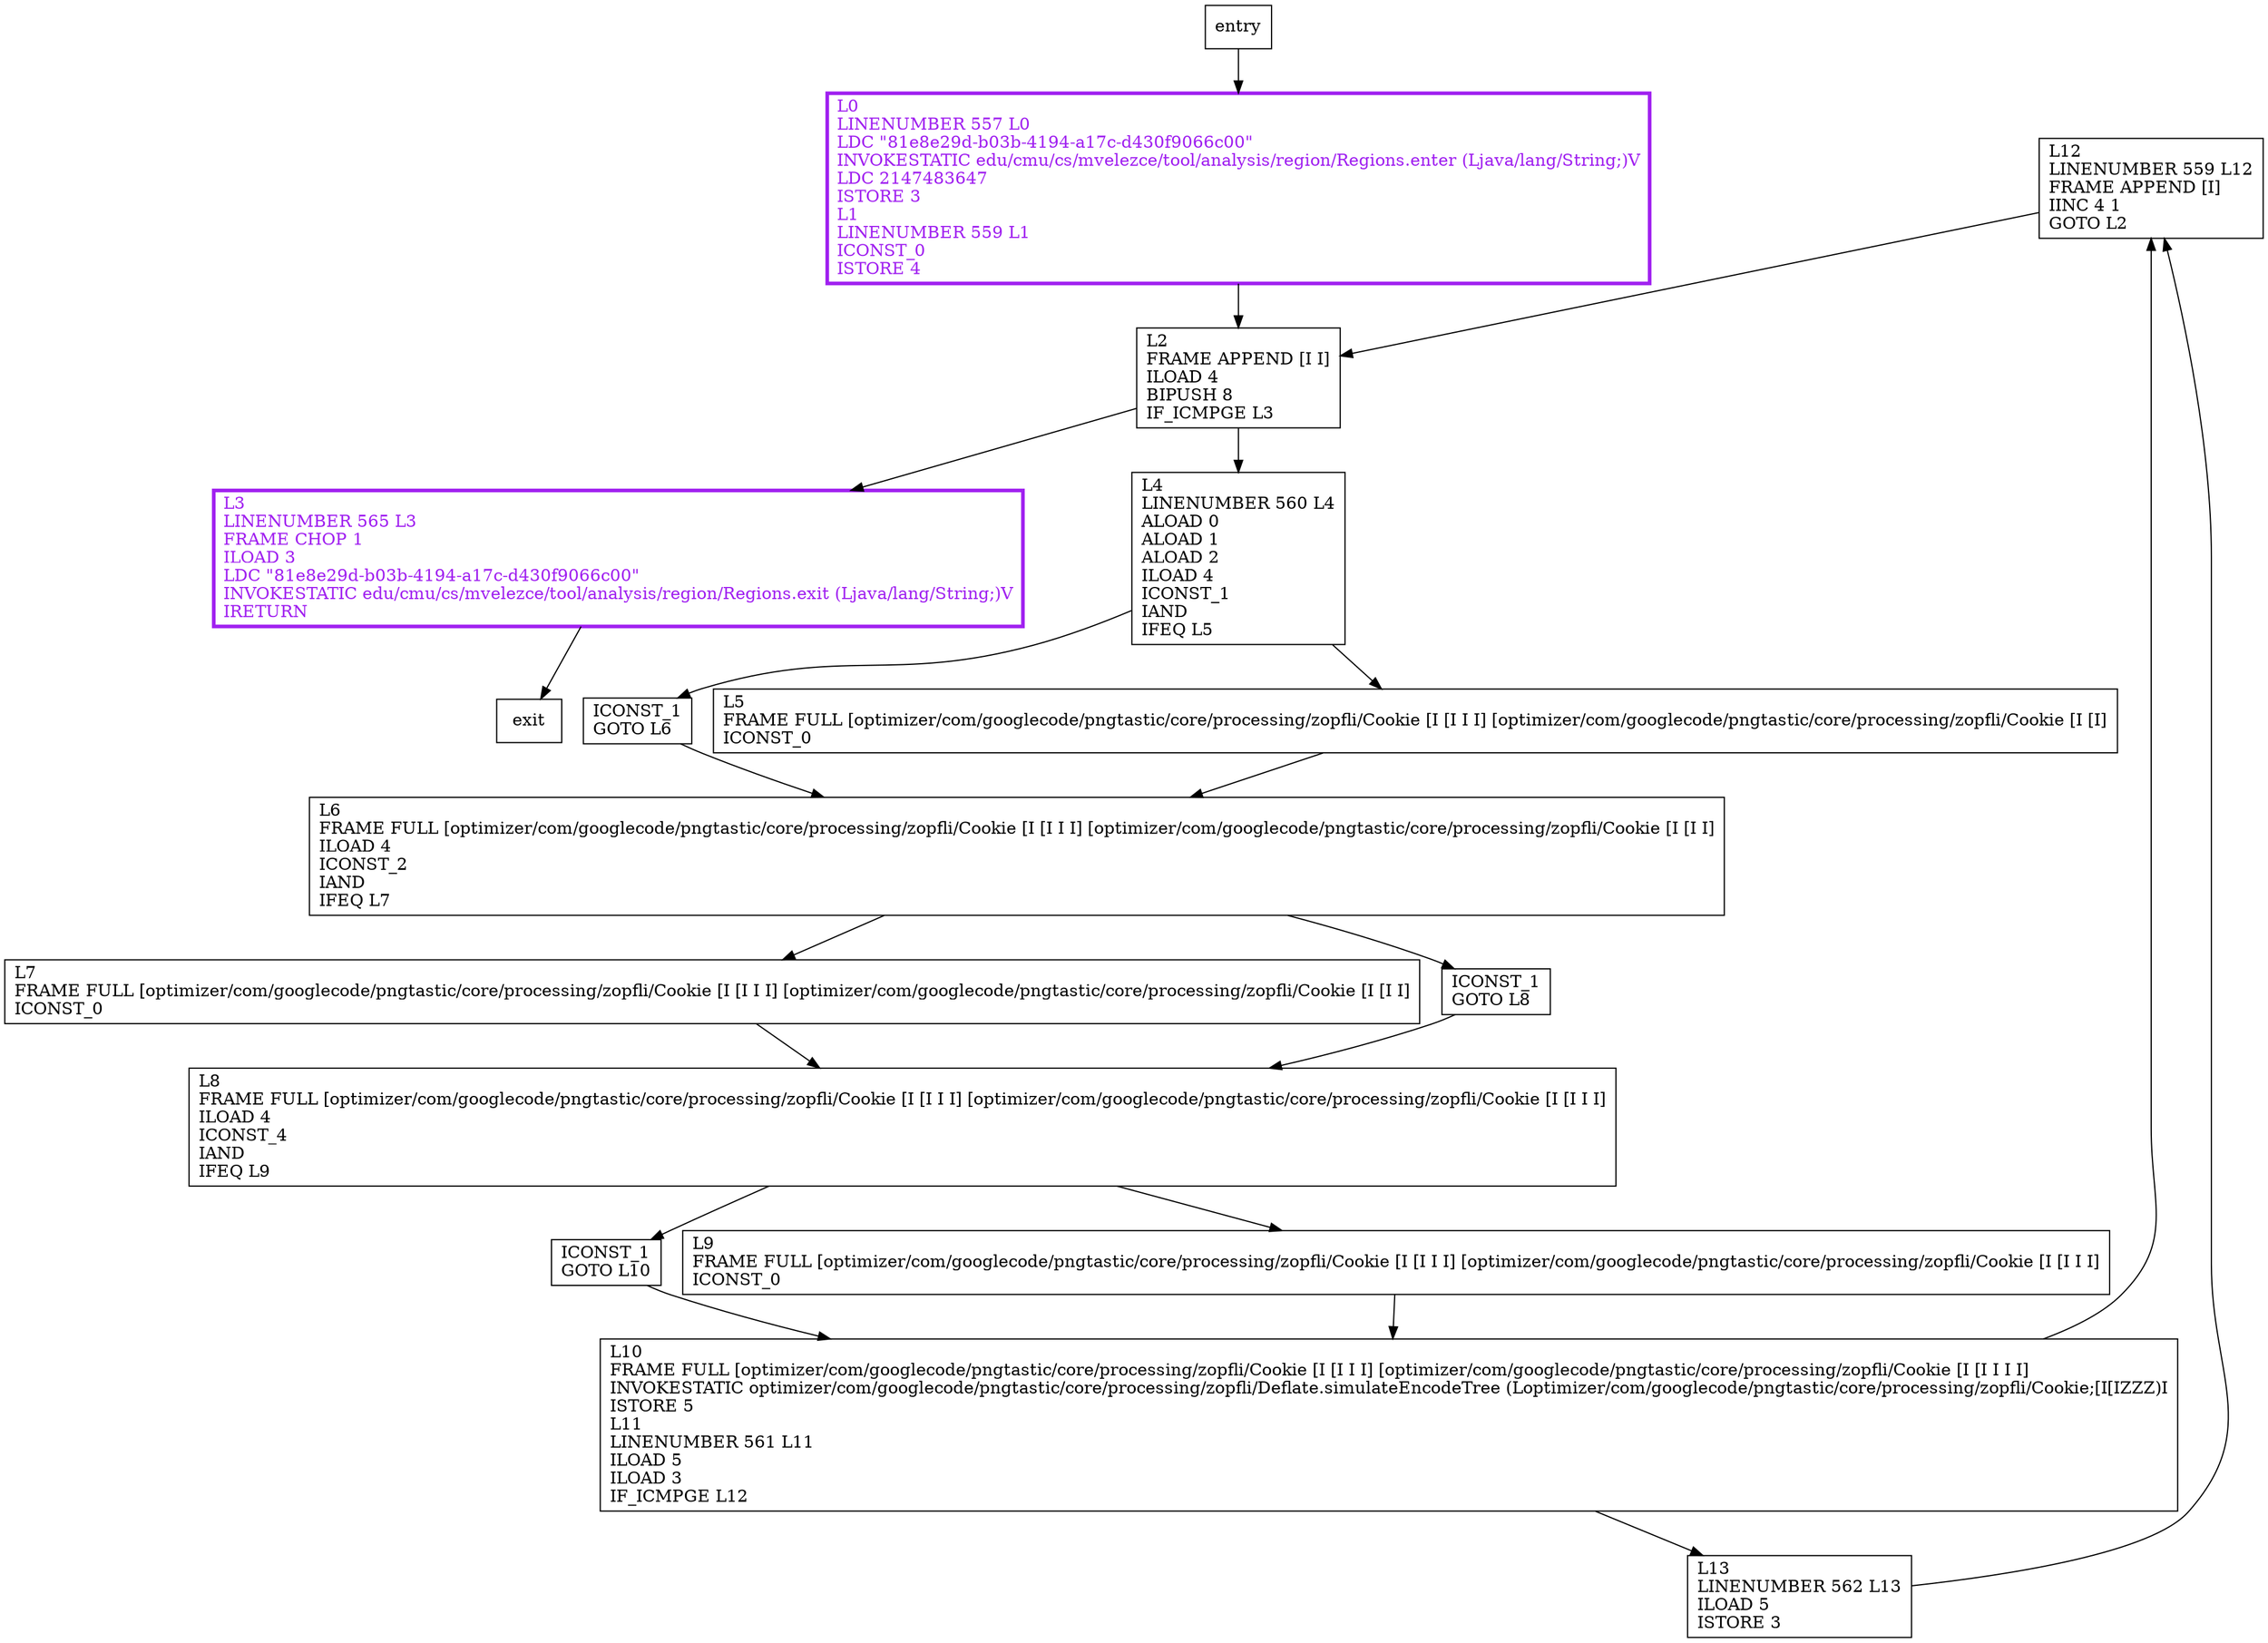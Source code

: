 digraph simulateAddDynamicTree {
node [shape=record];
1870723838 [label="L12\lLINENUMBER 559 L12\lFRAME APPEND [I]\lIINC 4 1\lGOTO L2\l"];
665137804 [label="L6\lFRAME FULL [optimizer/com/googlecode/pngtastic/core/processing/zopfli/Cookie [I [I I I] [optimizer/com/googlecode/pngtastic/core/processing/zopfli/Cookie [I [I I]\lILOAD 4\lICONST_2\lIAND\lIFEQ L7\l"];
22446425 [label="ICONST_1\lGOTO L10\l"];
1717739363 [label="L5\lFRAME FULL [optimizer/com/googlecode/pngtastic/core/processing/zopfli/Cookie [I [I I I] [optimizer/com/googlecode/pngtastic/core/processing/zopfli/Cookie [I [I]\lICONST_0\l"];
988904418 [label="L13\lLINENUMBER 562 L13\lILOAD 5\lISTORE 3\l"];
509559152 [label="L7\lFRAME FULL [optimizer/com/googlecode/pngtastic/core/processing/zopfli/Cookie [I [I I I] [optimizer/com/googlecode/pngtastic/core/processing/zopfli/Cookie [I [I I]\lICONST_0\l"];
138536309 [label="ICONST_1\lGOTO L6\l"];
1607869297 [label="L0\lLINENUMBER 557 L0\lLDC \"81e8e29d-b03b-4194-a17c-d430f9066c00\"\lINVOKESTATIC edu/cmu/cs/mvelezce/tool/analysis/region/Regions.enter (Ljava/lang/String;)V\lLDC 2147483647\lISTORE 3\lL1\lLINENUMBER 559 L1\lICONST_0\lISTORE 4\l"];
681639276 [label="L3\lLINENUMBER 565 L3\lFRAME CHOP 1\lILOAD 3\lLDC \"81e8e29d-b03b-4194-a17c-d430f9066c00\"\lINVOKESTATIC edu/cmu/cs/mvelezce/tool/analysis/region/Regions.exit (Ljava/lang/String;)V\lIRETURN\l"];
1815370847 [label="ICONST_1\lGOTO L8\l"];
1801021153 [label="L8\lFRAME FULL [optimizer/com/googlecode/pngtastic/core/processing/zopfli/Cookie [I [I I I] [optimizer/com/googlecode/pngtastic/core/processing/zopfli/Cookie [I [I I I]\lILOAD 4\lICONST_4\lIAND\lIFEQ L9\l"];
727860268 [label="L4\lLINENUMBER 560 L4\lALOAD 0\lALOAD 1\lALOAD 2\lILOAD 4\lICONST_1\lIAND\lIFEQ L5\l"];
1338958728 [label="L10\lFRAME FULL [optimizer/com/googlecode/pngtastic/core/processing/zopfli/Cookie [I [I I I] [optimizer/com/googlecode/pngtastic/core/processing/zopfli/Cookie [I [I I I I]\lINVOKESTATIC optimizer/com/googlecode/pngtastic/core/processing/zopfli/Deflate.simulateEncodeTree (Loptimizer/com/googlecode/pngtastic/core/processing/zopfli/Cookie;[I[IZZZ)I\lISTORE 5\lL11\lLINENUMBER 561 L11\lILOAD 5\lILOAD 3\lIF_ICMPGE L12\l"];
261650860 [label="L2\lFRAME APPEND [I I]\lILOAD 4\lBIPUSH 8\lIF_ICMPGE L3\l"];
1709578324 [label="L9\lFRAME FULL [optimizer/com/googlecode/pngtastic/core/processing/zopfli/Cookie [I [I I I] [optimizer/com/googlecode/pngtastic/core/processing/zopfli/Cookie [I [I I I]\lICONST_0\l"];
entry;
exit;
1870723838 -> 261650860;
665137804 -> 1815370847;
665137804 -> 509559152;
22446425 -> 1338958728;
1717739363 -> 665137804;
988904418 -> 1870723838;
509559152 -> 1801021153;
138536309 -> 665137804;
entry -> 1607869297;
1607869297 -> 261650860;
681639276 -> exit;
1815370847 -> 1801021153;
1801021153 -> 22446425;
1801021153 -> 1709578324;
727860268 -> 138536309;
727860268 -> 1717739363;
1338958728 -> 1870723838;
1338958728 -> 988904418;
261650860 -> 681639276;
261650860 -> 727860268;
1709578324 -> 1338958728;
1607869297[fontcolor="purple", penwidth=3, color="purple"];
681639276[fontcolor="purple", penwidth=3, color="purple"];
}
